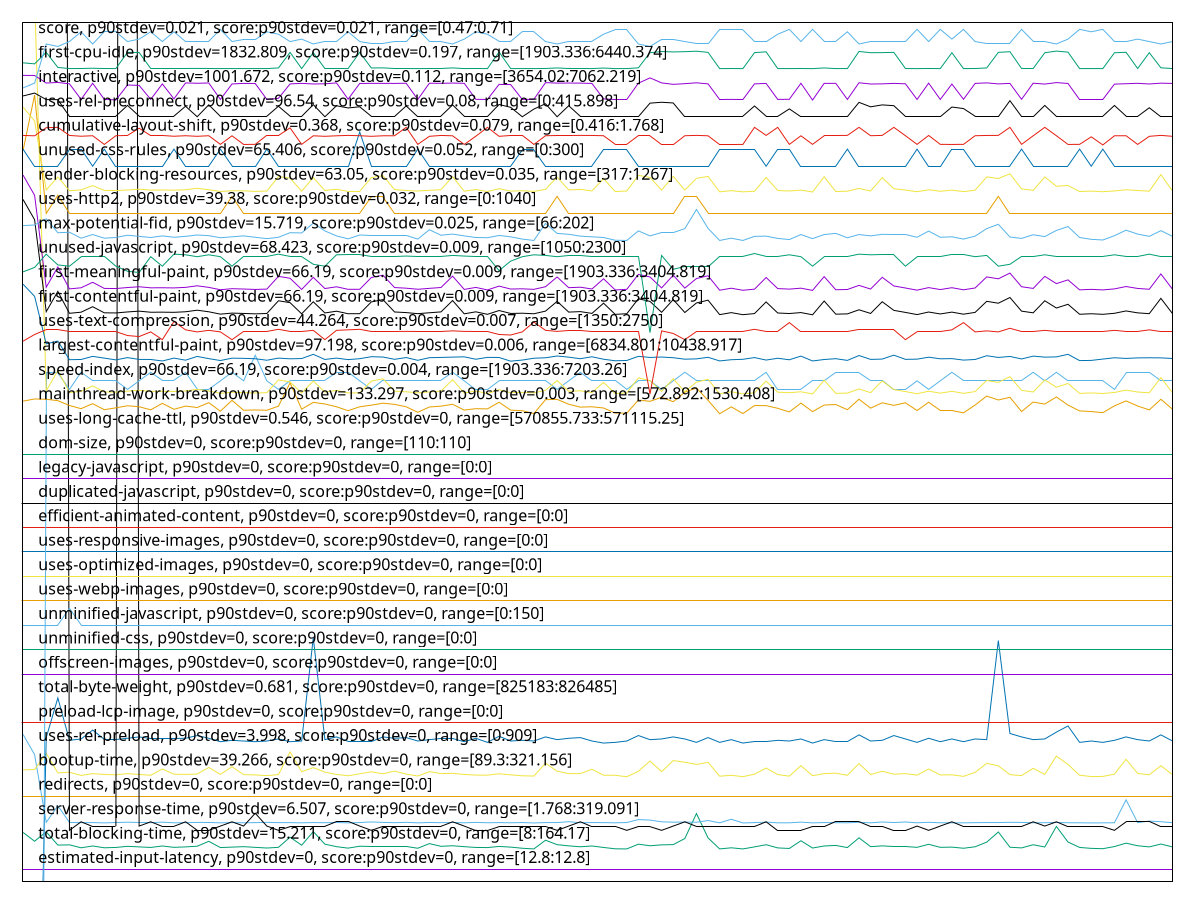 reset

$estimatedInputLatencyP90Stdev0ScoreP90Stdev0Range128128 <<EOF
0 0.5000000000001847
1 0.5000000000001847
2 0.5000000000001847
3 0.5000000000001847
4 0.5000000000001847
5 0.5000000000001847
6 0.5000000000001847
7 0.5000000000001847
8 0.5000000000001847
9 0.5000000000001847
10 0.5000000000001847
11 0.5000000000001847
12 0.5000000000001847
13 0.5000000000001847
14 0.5000000000001847
15 0.5000000000001847
16 0.5000000000001847
17 0.5000000000001847
18 0.5000000000001847
19 0.5000000000001847
20 0.5000000000001847
21 0.5000000000001847
22 0.5000000000001847
23 0.5000000000001847
24 0.5000000000001847
25 0.5000000000001847
26 0.5000000000001847
27 0.5000000000001847
28 0.5000000000001847
29 0.5000000000001847
30 0.5000000000001847
31 0.5000000000001847
32 0.5000000000001847
33 0.5000000000001847
34 0.5000000000001847
35 0.5000000000001847
36 0.5000000000001847
37 0.5000000000001847
38 0.5000000000001847
39 0.5000000000001847
40 0.5000000000001847
41 0.5000000000001847
42 0.5000000000001847
43 0.5000000000001847
44 0.5000000000001847
45 0.5000000000001847
46 0.5000000000001847
47 0.5000000000001847
48 0.5000000000001847
49 0.5000000000001847
50 0.5000000000001847
51 0.5000000000001847
52 0.5000000000001847
53 0.5000000000001847
54 0.5000000000001847
55 0.5000000000001847
56 0.5000000000001847
57 0.5000000000001847
58 0.5000000000001847
59 0.5000000000001847
60 0.5000000000001847
61 0.5000000000001847
62 0.5000000000001847
63 0.5000000000001847
64 0.5000000000001847
65 0.5000000000001847
66 0.5000000000001847
67 0.5000000000001847
68 0.5000000000001847
69 0.5000000000001847
70 0.5000000000001847
71 0.5000000000001847
72 0.5000000000001847
73 0.5000000000001847
74 0.5000000000001847
75 0.5000000000001847
76 0.5000000000001847
77 0.5000000000001847
78 0.5000000000001847
79 0.5000000000001847
80 0.5000000000001847
81 0.5000000000001847
82 0.5000000000001847
83 0.5000000000001847
84 0.5000000000001847
85 0.5000000000001847
86 0.5000000000001847
87 0.5000000000001847
88 0.5000000000001847
89 0.5000000000001847
90 0.5000000000001847
91 0.5000000000001847
92 0.5000000000001847
93 0.5000000000001847
94 0.5000000000001847
95 0.5000000000001847
96 0.5000000000001847
97 0.5000000000001847
98 0.5000000000001847
99 0.5000000000001847
EOF

$totalBlockingTimeP90Stdev15211ScoreP90Stdev0Range816417 <<EOF
0 2.0114254284768167
1 1.6498360245033112
2 2.0346042364238413
3 1.4922201304635763
4 1.5014916536423841
5 1.3809618523178808
6 1.4551340377483444
7 1.3809618523178808
8 1.3948691370860926
9 1.4412267529801324
10 1.4180479450331127
11 1.3948691370860926
12 1.4551340377483444
13 1.3995048986754968
14 1.4180479450331127
15 1.4458625145695365
16 1.6452002629139073
17 1.3902333754966887
18 1.4087764218543046
19 1.4273194682119206
20 1.3995048986754968
21 1.371690329139073
22 1.3995048986754968
23 1.8167234417218543
24 1.4875843688741721
25 2.042253243046358
26 1.529306223178808
27 1.4273194682119206
28 1.3670545675496688
29 1.4458625145695365
30 1.4412267529801324
31 1.4412267529801324
32 1.4319552298013245
33 1.4319552298013245
34 1.3624188059602649
35 1.5524850311258278
36 1.4412267529801324
37 1.4644055609271522
38 1.4273194682119206
39 1.3948691370860926
40 1.3902333754966887
41 1.4365909913907284
42 1.4087764218543046
43 1.3624188059602649
44 1.334604236423841
45 1.691557878807947
46 1.5101735079470213
47 1.4597697993377483
48 1.4226837066225166
49 1.4551340377483444
50 1.3948691370860926
51 1.339239998013245
52 1.334604236423841
53 1.529306223178808
54 1.4644055609271545
55 1.5014916536423841
56 1.510763176821192
57 1.7610943026490067
58 2.782542647019867
59 1.7853439715231756
60 1.334604236423841
61 1.3809618523178808
62 1.334604236423841
63 1.4180479450331127
64 1.5077165543046354
65 1.376326090728477
66 1.353147282781457
67 1.6683790708609272
68 1.371690329139073
69 1.4551340377483444
70 1.4783128456953643
71 1.3902333754966887
72 1.7889088721854305
73 1.4273194682119206
74 1.4597697993377483
75 1.4458625145695365
76 1.4458625145695365
77 1.3995048986754968
78 1.524670461589404
79 1.3995048986754968
80 1.4087764218543046
81 1.3624188059602649
82 1.4226837066225166
83 1.6127499317880796
84 2.0282986735099353
85 1.4041406602649007
86 1.376326090728477
87 1.506127415231788
88 1.4134121834437086
89 2.2559409913907285
90 1.6173856933774835
91 1.3948691370860926
92 1.357783044370861
93 1.343875759602649
94 1.4319552298013245
95 1.5710280774834438
96 1.4644055609271522
97 1.4180479450331127
98 1.5339419847682119
99 1.4180479450331127
EOF

$serverResponseTimeP90Stdev6507ScoreP90Stdev0Range1768319091 <<EOF
0 6.02811265051383
1 5.197289378665841
2 2.4227472511314065
3 3.101326498603101
4 2.4206086068586923
5 2.4116651853546163
6 2.413712336824219
7 2.4017153430163214
8 2.4162512621105425
9 2.4286942833336056
10 2.4195678762233075
11 2.4097323998889015
12 2.4316449262339273
13 2.4050777035306417
14 2.4116423121538384
15 2.4203798748509153
16 2.4178409495645923
17 2.4041856487003117
18 2.4115622559511163
19 2.406438658976914
20 2.4110476089336186
21 2.423673615762903
22 2.4110590455340075
23 2.411081918734785
24 2.4037739310863135
25 2.4146501380561043
26 2.408199895436796
27 2.41835559658209
28 2.4013264986031007
29 2.4154392634829347
30 2.439673419706896
31 2.4215235348898
32 2.4082456418383518
33 2.42498882480762
34 2.40291618605715
35 2.41726911954515
36 2.4103614129102877
37 2.4186872579933665
38 2.4050319571290864
39 2.421466351887856
40 2.4064043491757476
41 2.4133806754129425
42 2.40519206953453
43 2.4149703628669923
44 2.399016305324554
45 2.4147416308592153
46 2.4136094074207195
47 2.450252275066577
48 2.408874654859738
49 2.414901743264659
50 2.412237015374058
51 2.4044944369108108
52 2.4154163902821573
53 2.5368959596124623
54 2.516870472331596
55 2.4447741434803207
56 2.431073096214485
57 2.4347785547404706
58 2.4282253827176628
59 2.4986862777133334
60 2.4035680722793145
61 2.5504826408744097
62 2.39925647393272
63 2.412911774797
64 2.433063064682144
65 2.4030534252618163
66 2.40499764732792
67 2.4314161942261503
68 2.4019440750240983
69 2.4148674334634928
70 2.4094350482787914
71 2.4062785465714702
72 2.427116032479945
73 2.404025536294868
74 2.4381637884555687
75 2.4153935170813794
76 2.4368028330092963
77 2.4048375349224758
78 2.425206120215008
79 2.405134886532586
80 2.4045744931135324
81 2.4021499338310974
82 2.41093324292973
83 2.414238420442106
84 2.4155307562860453
85 2.4248630222033425
86 2.420116833041972
87 2.405809645955528
88 2.4080397830313522
89 2.4184699625859785
90 2.407342150407633
91 2.4055122943454177
92 2.4000112895583836
93 2.402561651445096
94 2.4058897021582495
95 3.3453378044994855
96 2.411379270344895
97 2.475904569738755
98 2.4495432058424687
99 2.4100754979005665
EOF

$redirectsP90Stdev0ScoreP90Stdev0Range00 <<EOF
0 3.5
1 3.5
2 3.5
3 3.5
4 3.5
5 3.5
6 3.5
7 3.5
8 3.5
9 3.5
10 3.5
11 3.5
12 3.5
13 3.5
14 3.5
15 3.5
16 3.5
17 3.5
18 3.5
19 3.5
20 3.5
21 3.5
22 3.5
23 3.5
24 3.5
25 3.5
26 3.5
27 3.5
28 3.5
29 3.5
30 3.5
31 3.5
32 3.5
33 3.5
34 3.5
35 3.5
36 3.5
37 3.5
38 3.5
39 3.5
40 3.5
41 3.5
42 3.5
43 3.5
44 3.5
45 3.5
46 3.5
47 3.5
48 3.5
49 3.5
50 3.5
51 3.5
52 3.5
53 3.5
54 3.5
55 3.5
56 3.5
57 3.5
58 3.5
59 3.5
60 3.5
61 3.5
62 3.5
63 3.5
64 3.5
65 3.5
66 3.5
67 3.5
68 3.5
69 3.5
70 3.5
71 3.5
72 3.5
73 3.5
74 3.5
75 3.5
76 3.5
77 3.5
78 3.5
79 3.5
80 3.5
81 3.5
82 3.5
83 3.5
84 3.5
85 3.5
86 3.5
87 3.5
88 3.5
89 3.5
90 3.5
91 3.5
92 3.5
93 3.5
94 3.5
95 3.5
96 3.5
97 3.5
98 3.5
99 3.5
EOF

$bootupTimeP90Stdev39266ScoreP90Stdev0Range893321156 <<EOF
0 4.572966860669309
1 4.58933332497115
2 5.251332221163013
3 4.450868120014048
4 4.4770860719482215
5 4.345908509357283
6 4.417309843961668
7 4.387351487632332
8 4.3711079474185945
9 4.420066855651999
10 4.385332020470624
11 4.351527896242035
12 4.612565977622799
13 4.39527131102303
14 4.387193442376198
15 4.403717951934173
16 4.672377326777382
17 4.38759733580854
18 4.702581531282926
19 4.378711680297025
20 4.365558802869901
21 4.338357458230897
22 4.378536074456877
23 5.308474361547338
24 4.497825121669761
25 4.6660379559480205
26 4.4818449902162465
27 4.386245170839396
28 4.331385906377001
29 4.412708970949777
30 4.4937335055943
31 4.412463122773569
32 4.524095755355979
33 4.400363880387337
34 4.321727585168833
35 4.5008279815363
36 4.421173172444935
37 4.430339797300688
38 4.385876398575084
39 4.359676007224926
40 4.357164843710803
41 4.413411394310371
42 4.369966509457629
43 4.330595680096333
44 4.320744192464001
45 4.8493704530630675
46 4.518774898399478
47 4.418907857107019
48 4.418468842506648
49 4.599588706035823
50 4.3540039385881295
51 4.351668380914154
52 4.2905926697105015
53 4.51440231297978
54 4.935329511815764
55 4.500020194671617
56 4.9539612914555216
57 4.885597937885706
58 4.795459460137474
59 4.882401911595003
60 4.314387261050625
61 4.351264487481812
62 4.295790602578897
63 4.396043976719683
64 4.649460764638001
65 4.38111748030706
66 4.315967713611961
67 4.747115172344589
68 4.333370252370679
69 4.419733204555717
70 4.437486954994732
71 4.351053760473635
72 4.831546460287994
73 4.385033490542371
74 4.516685188901711
75 4.394884978174703
76 4.419276629371331
77 4.358446766343887
78 4.608720209723546
79 4.366032938638302
80 4.369896267121569
81 4.307714239124981
82 4.471589609151573
83 4.840502358135568
84 4.738159274497015
85 4.378413150368773
86 4.337865761878481
87 4.637923460940244
88 4.389687045306307
89 5.137030379810346
90 4.795722868897697
91 4.355004891876976
92 4.299548567558076
93 4.30437772816216
94 4.400276077467262
95 5.00437772816216
96 4.4270910892579405
97 4.370879659826401
98 4.7433923285334405
99 4.37923849781747
EOF

$usesRelPreloadP90Stdev3998ScoreP90Stdev0Range0909 <<EOF
0 -15.468359999999997
1 -15.468359999999997
2 5.89564
3 7.519639999999999
4 5.783640000000002
5 5.839639999999999
6 6.20364
7 5.811640000000001
8 5.811640000000001
9 5.8676400000000015
10 5.9236400000000025
11 5.839639999999999
12 5.839639999999999
13 5.839639999999999
14 5.8676400000000015
15 5.97964
16 5.8676400000000015
17 5.727640000000001
18 5.783640000000002
19 5.75564
20 5.727640000000001
21 5.75564
22 5.839639999999999
23 5.727640000000001
24 5.75564
25 9.983640000000001
26 5.811640000000001
27 5.9236400000000025
28 5.75564
29 5.75564
30 5.75564
31 5.9236400000000025
32 5.8676400000000015
33 5.89564
34 5.75564
35 5.811640000000001
36 5.8676400000000015
37 5.8676400000000015
38 5.727640000000001
39 5.8676400000000015
40 5.699640000000002
41 5.951640000000001
42 5.75564
43 5.783640000000002
44 5.75564
45 5.9236400000000025
46 5.811640000000001
47 5.8676400000000015
48 5.89564
49 5.75564
50 5.67164
51 5.699640000000002
52 5.75564
53 5.97964
54 5.811640000000001
55 5.839639999999999
56 5.9236400000000025
57 5.839639999999999
58 5.699640000000002
59 5.89564
60 5.699640000000002
61 5.811640000000001
62 5.67164
63 5.75564
64 5.75564
65 5.783640000000002
66 5.75564
67 5.839639999999999
68 5.67164
69 5.811640000000001
70 5.727640000000001
71 5.727640000000001
72 6.007640000000002
73 5.75564
74 5.783640000000002
75 5.97964
76 5.839639999999999
77 5.699640000000002
78 5.8676400000000015
79 5.727640000000001
80 5.839639999999999
81 5.727640000000001
82 5.839639999999999
83 5.811640000000001
84 9.87164
85 6.0636399999999995
86 5.9236400000000025
87 5.811640000000001
88 5.839639999999999
89 6.11964
90 6.371639999999999
91 5.699640000000002
92 5.75564
93 5.699640000000002
94 5.783640000000002
95 5.9236400000000025
96 5.811640000000001
97 5.75564
98 6.007640000000002
99 5.75564
EOF

$preloadLcpImageP90Stdev0ScoreP90Stdev0Range00 <<EOF
0 6.5
1 6.5
2 6.5
3 6.5
4 6.5
5 6.5
6 6.5
7 6.5
8 6.5
9 6.5
10 6.5
11 6.5
12 6.5
13 6.5
14 6.5
15 6.5
16 6.5
17 6.5
18 6.5
19 6.5
20 6.5
21 6.5
22 6.5
23 6.5
24 6.5
25 6.5
26 6.5
27 6.5
28 6.5
29 6.5
30 6.5
31 6.5
32 6.5
33 6.5
34 6.5
35 6.5
36 6.5
37 6.5
38 6.5
39 6.5
40 6.5
41 6.5
42 6.5
43 6.5
44 6.5
45 6.5
46 6.5
47 6.5
48 6.5
49 6.5
50 6.5
51 6.5
52 6.5
53 6.5
54 6.5
55 6.5
56 6.5
57 6.5
58 6.5
59 6.5
60 6.5
61 6.5
62 6.5
63 6.5
64 6.5
65 6.5
66 6.5
67 6.5
68 6.5
69 6.5
70 6.5
71 6.5
72 6.5
73 6.5
74 6.5
75 6.5
76 6.5
77 6.5
78 6.5
79 6.5
80 6.5
81 6.5
82 6.5
83 6.5
84 6.5
85 6.5
86 6.5
87 6.5
88 6.5
89 6.5
90 6.5
91 6.5
92 6.5
93 6.5
94 6.5
95 6.5
96 6.5
97 6.5
98 6.5
99 6.5
EOF

$totalByteWeightP90Stdev0681ScoreP90Stdev0Range825183826485 <<EOF
0 -19.604000000021188
1 -19.779000000009546
2 182.34599999999045
3 182.34599999999045
4 2.095999999990454
5 2.4459999999962747
6 2.2709999999788124
7 2.2709999999788124
8 2.2709999999788124
9 208.07099999999627
10 2.2709999999788124
11 2.4459999999962747
12 2.2709999999788124
13 2.2709999999788124
14 2.4459999999962747
15 2.095999999990454
16 2.095999999990454
17 2.2709999999788124
18 2.4459999999962747
19 2.2709999999788124
20 2.7959999999729916
21 2.2709999999788124
22 2.095999999990454
23 2.2709999999788124
24 2.2709999999788124
25 2.2709999999788124
26 2.2709999999788124
27 2.4459999999962747
28 2.4459999999962747
29 2.2709999999788124
30 2.095999999990454
31 2.2709999999788124
32 2.2709999999788124
33 2.2709999999788124
34 2.2709999999788124
35 2.2709999999788124
36 2.2709999999788124
37 2.4459999999962747
38 2.2709999999788124
39 2.095999999990454
40 2.095999999990454
41 2.2709999999788124
42 2.2709999999788124
43 2.2709999999788124
44 2.2709999999788124
45 2.2709999999788124
46 2.095999999990454
47 2.2709999999788124
48 2.4459999999962747
49 2.2709999999788124
50 2.2709999999788124
51 2.2709999999788124
52 2.095999999990454
53 2.2709999999788124
54 2.2709999999788124
55 2.095999999990454
56 2.2709999999788124
57 2.4459999999962747
58 2.2709999999788124
59 2.2709999999788124
60 2.2709999999788124
61 2.2709999999788124
62 2.2709999999788124
63 2.2709999999788124
64 2.4459999999962747
65 2.095999999990454
66 2.095999999990454
67 2.095999999990454
68 2.2709999999788124
69 2.2709999999788124
70 2.4459999999962747
71 2.4459999999962747
72 2.4459999999962747
73 2.2709999999788124
74 2.2709999999788124
75 2.095999999990454
76 2.095999999990454
77 2.2709999999788124
78 2.095999999990454
79 2.2709999999788124
80 2.4459999999962747
81 2.2709999999788124
82 2.2709999999788124
83 2.2709999999788124
84 2.2709999999788124
85 2.2709999999788124
86 2.2709999999788124
87 2.4459999999962747
88 2.2709999999788124
89 2.4459999999962747
90 2.2709999999788124
91 2.2709999999788124
92 2.2709999999788124
93 2.2709999999788124
94 2.095999999990454
95 2.4459999999962747
96 2.4459999999962747
97 2.4459999999962747
98 2.2709999999788124
99 2.2709999999788124
EOF

$offscreenImagesP90Stdev0ScoreP90Stdev0Range00 <<EOF
0 8.5
1 8.5
2 8.5
3 8.5
4 8.5
5 8.5
6 8.5
7 8.5
8 8.5
9 8.5
10 8.5
11 8.5
12 8.5
13 8.5
14 8.5
15 8.5
16 8.5
17 8.5
18 8.5
19 8.5
20 8.5
21 8.5
22 8.5
23 8.5
24 8.5
25 8.5
26 8.5
27 8.5
28 8.5
29 8.5
30 8.5
31 8.5
32 8.5
33 8.5
34 8.5
35 8.5
36 8.5
37 8.5
38 8.5
39 8.5
40 8.5
41 8.5
42 8.5
43 8.5
44 8.5
45 8.5
46 8.5
47 8.5
48 8.5
49 8.5
50 8.5
51 8.5
52 8.5
53 8.5
54 8.5
55 8.5
56 8.5
57 8.5
58 8.5
59 8.5
60 8.5
61 8.5
62 8.5
63 8.5
64 8.5
65 8.5
66 8.5
67 8.5
68 8.5
69 8.5
70 8.5
71 8.5
72 8.5
73 8.5
74 8.5
75 8.5
76 8.5
77 8.5
78 8.5
79 8.5
80 8.5
81 8.5
82 8.5
83 8.5
84 8.5
85 8.5
86 8.5
87 8.5
88 8.5
89 8.5
90 8.5
91 8.5
92 8.5
93 8.5
94 8.5
95 8.5
96 8.5
97 8.5
98 8.5
99 8.5
EOF

$unminifiedCssP90Stdev0ScoreP90Stdev0Range00 <<EOF
0 9.5
1 9.5
2 9.5
3 9.5
4 9.5
5 9.5
6 9.5
7 9.5
8 9.5
9 9.5
10 9.5
11 9.5
12 9.5
13 9.5
14 9.5
15 9.5
16 9.5
17 9.5
18 9.5
19 9.5
20 9.5
21 9.5
22 9.5
23 9.5
24 9.5
25 9.5
26 9.5
27 9.5
28 9.5
29 9.5
30 9.5
31 9.5
32 9.5
33 9.5
34 9.5
35 9.5
36 9.5
37 9.5
38 9.5
39 9.5
40 9.5
41 9.5
42 9.5
43 9.5
44 9.5
45 9.5
46 9.5
47 9.5
48 9.5
49 9.5
50 9.5
51 9.5
52 9.5
53 9.5
54 9.5
55 9.5
56 9.5
57 9.5
58 9.5
59 9.5
60 9.5
61 9.5
62 9.5
63 9.5
64 9.5
65 9.5
66 9.5
67 9.5
68 9.5
69 9.5
70 9.5
71 9.5
72 9.5
73 9.5
74 9.5
75 9.5
76 9.5
77 9.5
78 9.5
79 9.5
80 9.5
81 9.5
82 9.5
83 9.5
84 9.5
85 9.5
86 9.5
87 9.5
88 9.5
89 9.5
90 9.5
91 9.5
92 9.5
93 9.5
94 9.5
95 9.5
96 9.5
97 9.5
98 9.5
99 9.5
EOF

$unminifiedJavascriptP90Stdev0ScoreP90Stdev0Range0150 <<EOF
0 10.493
1 10.493
2 10.493
3 10.493
4 11.193
5 10.493
6 10.493
7 10.493
8 10.493
9 10.493
10 10.493
11 10.493
12 10.493
13 10.493
14 10.493
15 10.493
16 10.493
17 10.493
18 10.493
19 10.493
20 10.493
21 10.493
22 10.493
23 10.493
24 10.493
25 10.493
26 10.493
27 10.493
28 10.493
29 10.493
30 10.493
31 10.493
32 10.493
33 10.493
34 10.493
35 10.493
36 10.493
37 10.493
38 10.493
39 10.493
40 10.493
41 10.493
42 10.493
43 10.493
44 10.493
45 10.493
46 10.493
47 10.493
48 10.493
49 10.493
50 10.493
51 10.493
52 10.493
53 10.493
54 10.493
55 10.493
56 10.493
57 10.493
58 10.493
59 10.493
60 10.493
61 10.493
62 10.493
63 10.493
64 10.493
65 10.493
66 10.493
67 10.493
68 10.493
69 10.493
70 10.493
71 10.493
72 10.493
73 10.493
74 10.493
75 10.493
76 10.493
77 10.493
78 10.493
79 10.493
80 10.493
81 10.493
82 10.493
83 10.493
84 10.493
85 10.493
86 10.493
87 10.493
88 10.493
89 10.493
90 10.493
91 10.493
92 10.493
93 10.493
94 10.493
95 10.493
96 10.493
97 10.493
98 10.493
99 10.493
EOF

$usesWebpImagesP90Stdev0ScoreP90Stdev0Range00 <<EOF
0 11.5
1 11.5
2 11.5
3 11.5
4 11.5
5 11.5
6 11.5
7 11.5
8 11.5
9 11.5
10 11.5
11 11.5
12 11.5
13 11.5
14 11.5
15 11.5
16 11.5
17 11.5
18 11.5
19 11.5
20 11.5
21 11.5
22 11.5
23 11.5
24 11.5
25 11.5
26 11.5
27 11.5
28 11.5
29 11.5
30 11.5
31 11.5
32 11.5
33 11.5
34 11.5
35 11.5
36 11.5
37 11.5
38 11.5
39 11.5
40 11.5
41 11.5
42 11.5
43 11.5
44 11.5
45 11.5
46 11.5
47 11.5
48 11.5
49 11.5
50 11.5
51 11.5
52 11.5
53 11.5
54 11.5
55 11.5
56 11.5
57 11.5
58 11.5
59 11.5
60 11.5
61 11.5
62 11.5
63 11.5
64 11.5
65 11.5
66 11.5
67 11.5
68 11.5
69 11.5
70 11.5
71 11.5
72 11.5
73 11.5
74 11.5
75 11.5
76 11.5
77 11.5
78 11.5
79 11.5
80 11.5
81 11.5
82 11.5
83 11.5
84 11.5
85 11.5
86 11.5
87 11.5
88 11.5
89 11.5
90 11.5
91 11.5
92 11.5
93 11.5
94 11.5
95 11.5
96 11.5
97 11.5
98 11.5
99 11.5
EOF

$usesOptimizedImagesP90Stdev0ScoreP90Stdev0Range00 <<EOF
0 12.5
1 12.5
2 12.5
3 12.5
4 12.5
5 12.5
6 12.5
7 12.5
8 12.5
9 12.5
10 12.5
11 12.5
12 12.5
13 12.5
14 12.5
15 12.5
16 12.5
17 12.5
18 12.5
19 12.5
20 12.5
21 12.5
22 12.5
23 12.5
24 12.5
25 12.5
26 12.5
27 12.5
28 12.5
29 12.5
30 12.5
31 12.5
32 12.5
33 12.5
34 12.5
35 12.5
36 12.5
37 12.5
38 12.5
39 12.5
40 12.5
41 12.5
42 12.5
43 12.5
44 12.5
45 12.5
46 12.5
47 12.5
48 12.5
49 12.5
50 12.5
51 12.5
52 12.5
53 12.5
54 12.5
55 12.5
56 12.5
57 12.5
58 12.5
59 12.5
60 12.5
61 12.5
62 12.5
63 12.5
64 12.5
65 12.5
66 12.5
67 12.5
68 12.5
69 12.5
70 12.5
71 12.5
72 12.5
73 12.5
74 12.5
75 12.5
76 12.5
77 12.5
78 12.5
79 12.5
80 12.5
81 12.5
82 12.5
83 12.5
84 12.5
85 12.5
86 12.5
87 12.5
88 12.5
89 12.5
90 12.5
91 12.5
92 12.5
93 12.5
94 12.5
95 12.5
96 12.5
97 12.5
98 12.5
99 12.5
EOF

$usesResponsiveImagesP90Stdev0ScoreP90Stdev0Range00 <<EOF
0 13.5
1 13.5
2 13.5
3 13.5
4 13.5
5 13.5
6 13.5
7 13.5
8 13.5
9 13.5
10 13.5
11 13.5
12 13.5
13 13.5
14 13.5
15 13.5
16 13.5
17 13.5
18 13.5
19 13.5
20 13.5
21 13.5
22 13.5
23 13.5
24 13.5
25 13.5
26 13.5
27 13.5
28 13.5
29 13.5
30 13.5
31 13.5
32 13.5
33 13.5
34 13.5
35 13.5
36 13.5
37 13.5
38 13.5
39 13.5
40 13.5
41 13.5
42 13.5
43 13.5
44 13.5
45 13.5
46 13.5
47 13.5
48 13.5
49 13.5
50 13.5
51 13.5
52 13.5
53 13.5
54 13.5
55 13.5
56 13.5
57 13.5
58 13.5
59 13.5
60 13.5
61 13.5
62 13.5
63 13.5
64 13.5
65 13.5
66 13.5
67 13.5
68 13.5
69 13.5
70 13.5
71 13.5
72 13.5
73 13.5
74 13.5
75 13.5
76 13.5
77 13.5
78 13.5
79 13.5
80 13.5
81 13.5
82 13.5
83 13.5
84 13.5
85 13.5
86 13.5
87 13.5
88 13.5
89 13.5
90 13.5
91 13.5
92 13.5
93 13.5
94 13.5
95 13.5
96 13.5
97 13.5
98 13.5
99 13.5
EOF

$efficientAnimatedContentP90Stdev0ScoreP90Stdev0Range00 <<EOF
0 14.5
1 14.5
2 14.5
3 14.5
4 14.5
5 14.5
6 14.5
7 14.5
8 14.5
9 14.5
10 14.5
11 14.5
12 14.5
13 14.5
14 14.5
15 14.5
16 14.5
17 14.5
18 14.5
19 14.5
20 14.5
21 14.5
22 14.5
23 14.5
24 14.5
25 14.5
26 14.5
27 14.5
28 14.5
29 14.5
30 14.5
31 14.5
32 14.5
33 14.5
34 14.5
35 14.5
36 14.5
37 14.5
38 14.5
39 14.5
40 14.5
41 14.5
42 14.5
43 14.5
44 14.5
45 14.5
46 14.5
47 14.5
48 14.5
49 14.5
50 14.5
51 14.5
52 14.5
53 14.5
54 14.5
55 14.5
56 14.5
57 14.5
58 14.5
59 14.5
60 14.5
61 14.5
62 14.5
63 14.5
64 14.5
65 14.5
66 14.5
67 14.5
68 14.5
69 14.5
70 14.5
71 14.5
72 14.5
73 14.5
74 14.5
75 14.5
76 14.5
77 14.5
78 14.5
79 14.5
80 14.5
81 14.5
82 14.5
83 14.5
84 14.5
85 14.5
86 14.5
87 14.5
88 14.5
89 14.5
90 14.5
91 14.5
92 14.5
93 14.5
94 14.5
95 14.5
96 14.5
97 14.5
98 14.5
99 14.5
EOF

$duplicatedJavascriptP90Stdev0ScoreP90Stdev0Range00 <<EOF
0 15.5
1 15.5
2 15.5
3 15.5
4 15.5
5 15.5
6 15.5
7 15.5
8 15.5
9 15.5
10 15.5
11 15.5
12 15.5
13 15.5
14 15.5
15 15.5
16 15.5
17 15.5
18 15.5
19 15.5
20 15.5
21 15.5
22 15.5
23 15.5
24 15.5
25 15.5
26 15.5
27 15.5
28 15.5
29 15.5
30 15.5
31 15.5
32 15.5
33 15.5
34 15.5
35 15.5
36 15.5
37 15.5
38 15.5
39 15.5
40 15.5
41 15.5
42 15.5
43 15.5
44 15.5
45 15.5
46 15.5
47 15.5
48 15.5
49 15.5
50 15.5
51 15.5
52 15.5
53 15.5
54 15.5
55 15.5
56 15.5
57 15.5
58 15.5
59 15.5
60 15.5
61 15.5
62 15.5
63 15.5
64 15.5
65 15.5
66 15.5
67 15.5
68 15.5
69 15.5
70 15.5
71 15.5
72 15.5
73 15.5
74 15.5
75 15.5
76 15.5
77 15.5
78 15.5
79 15.5
80 15.5
81 15.5
82 15.5
83 15.5
84 15.5
85 15.5
86 15.5
87 15.5
88 15.5
89 15.5
90 15.5
91 15.5
92 15.5
93 15.5
94 15.5
95 15.5
96 15.5
97 15.5
98 15.5
99 15.5
EOF

$legacyJavascriptP90Stdev0ScoreP90Stdev0Range00 <<EOF
0 16.5
1 16.5
2 16.5
3 16.5
4 16.5
5 16.5
6 16.5
7 16.5
8 16.5
9 16.5
10 16.5
11 16.5
12 16.5
13 16.5
14 16.5
15 16.5
16 16.5
17 16.5
18 16.5
19 16.5
20 16.5
21 16.5
22 16.5
23 16.5
24 16.5
25 16.5
26 16.5
27 16.5
28 16.5
29 16.5
30 16.5
31 16.5
32 16.5
33 16.5
34 16.5
35 16.5
36 16.5
37 16.5
38 16.5
39 16.5
40 16.5
41 16.5
42 16.5
43 16.5
44 16.5
45 16.5
46 16.5
47 16.5
48 16.5
49 16.5
50 16.5
51 16.5
52 16.5
53 16.5
54 16.5
55 16.5
56 16.5
57 16.5
58 16.5
59 16.5
60 16.5
61 16.5
62 16.5
63 16.5
64 16.5
65 16.5
66 16.5
67 16.5
68 16.5
69 16.5
70 16.5
71 16.5
72 16.5
73 16.5
74 16.5
75 16.5
76 16.5
77 16.5
78 16.5
79 16.5
80 16.5
81 16.5
82 16.5
83 16.5
84 16.5
85 16.5
86 16.5
87 16.5
88 16.5
89 16.5
90 16.5
91 16.5
92 16.5
93 16.5
94 16.5
95 16.5
96 16.5
97 16.5
98 16.5
99 16.5
EOF

$domSizeP90Stdev0ScoreP90Stdev0Range110110 <<EOF
0 17.5
1 17.5
2 17.5
3 17.5
4 17.5
5 17.5
6 17.5
7 17.5
8 17.5
9 17.5
10 17.5
11 17.5
12 17.5
13 17.5
14 17.5
15 17.5
16 17.5
17 17.5
18 17.5
19 17.5
20 17.5
21 17.5
22 17.5
23 17.5
24 17.5
25 17.5
26 17.5
27 17.5
28 17.5
29 17.5
30 17.5
31 17.5
32 17.5
33 17.5
34 17.5
35 17.5
36 17.5
37 17.5
38 17.5
39 17.5
40 17.5
41 17.5
42 17.5
43 17.5
44 17.5
45 17.5
46 17.5
47 17.5
48 17.5
49 17.5
50 17.5
51 17.5
52 17.5
53 17.5
54 17.5
55 17.5
56 17.5
57 17.5
58 17.5
59 17.5
60 17.5
61 17.5
62 17.5
63 17.5
64 17.5
65 17.5
66 17.5
67 17.5
68 17.5
69 17.5
70 17.5
71 17.5
72 17.5
73 17.5
74 17.5
75 17.5
76 17.5
77 17.5
78 17.5
79 17.5
80 17.5
81 17.5
82 17.5
83 17.5
84 17.5
85 17.5
86 17.5
87 17.5
88 17.5
89 17.5
90 17.5
91 17.5
92 17.5
93 17.5
94 17.5
95 17.5
96 17.5
97 17.5
98 17.5
99 17.5
EOF

$usesLongCacheTtlP90Stdev0546ScoreP90Stdev0Range57085573357111525 <<EOF
0 -80.9686132047791
1 -81.26578301607515
2 20.861575471353717
3 20.861575471353717
4 20.161575471342076
5 20.861575471353717
6 20.511575471318793
7 20.511575471318793
8 20.511575471318793
9 20.161575471342076
10 20.511575471318793
11 20.861575471353717
12 20.511575471318793
13 20.511575471318793
14 20.861575471353717
15 20.161575471342076
16 20.161575471342076
17 20.511575471318793
18 20.861575471353717
19 20.511575471318793
20 21.56157547130715
21 20.511575471318793
22 20.161575471342076
23 20.511575471318793
24 20.511575471318793
25 20.511575471318793
26 20.511575471318793
27 20.861575471353717
28 20.861575471353717
29 20.511575471318793
30 20.161575471342076
31 20.511575471318793
32 20.511575471318793
33 20.511575471318793
34 20.511575471318793
35 20.511575471318793
36 20.511575471318793
37 20.861575471353717
38 20.511575471318793
39 20.161575471342076
40 20.161575471342076
41 20.511575471318793
42 20.511575471318793
43 20.511575471318793
44 20.511575471318793
45 20.511575471318793
46 20.161575471342076
47 20.511575471318793
48 20.861575471353717
49 20.511575471318793
50 20.511575471318793
51 20.511575471318793
52 20.161575471342076
53 20.511575471318793
54 20.511575471318793
55 20.161575471342076
56 20.511575471318793
57 20.861575471353717
58 20.511575471318793
59 20.511575471318793
60 20.511575471318793
61 20.511575471318793
62 20.511575471318793
63 20.511575471318793
64 20.861575471353717
65 20.161575471342076
66 20.161575471342076
67 20.161575471342076
68 20.511575471318793
69 20.511575471318793
70 20.861575471353717
71 20.861575471353717
72 20.861575471353717
73 20.511575471318793
74 20.511575471318793
75 20.161575471342076
76 20.161575471342076
77 20.511575471318793
78 20.161575471342076
79 20.511575471318793
80 20.861575471353717
81 20.511575471318793
82 20.511575471318793
83 20.511575471318793
84 20.511575471318793
85 20.511575471318793
86 20.511575471318793
87 20.861575471353717
88 20.511575471318793
89 20.861575471353717
90 20.511575471318793
91 20.511575471318793
92 20.511575471318793
93 20.511575471318793
94 20.161575471342076
95 20.861575471353717
96 20.861575471353717
97 20.861575471353717
98 20.511575471318793
99 20.511575471318793
EOF

$mainthreadWorkBreakdownP90Stdev133297ScoreP90Stdev0003Range5728921530408 <<EOF
0 19.680296509478797
1 19.76794502825157
2 19.75667080318952
3 19.699380841738396
4 19.502042298146485
5 19.371039499392722
6 19.576431060886097
7 19.329269419654644
8 19.404983629930822
9 19.4897489042615
10 19.450038284839202
11 19.323043512700004
12 19.589152188836668
13 19.34473121402545
14 19.476969688968687
15 19.41893515340339
16 19.615988540951577
17 19.266123197972224
18 19.71253498442203
19 19.305575064688178
20 19.318945714738344
21 19.305569784020697
22 19.47442968791255
23 20.42853540687543
24 19.35174394043407
25 19.629628505043037
26 19.563382531551987
27 19.448955748006547
28 19.288544912076887
29 19.448485768601152
30 19.514103342662512
31 19.5963180546021
32 19.54792073718118
33 19.44853329460844
34 19.22229365791836
35 19.4396036859059
36 19.47455114326451
37 19.550645561598987
38 19.31396076464065
39 19.370764904683952
40 19.361264983893964
41 19.633721022337223
42 19.310971906849026
43 19.28673892379997
44 19.172375508264246
45 19.739175951840313
46 19.753243649997362
47 19.552430427205998
48 19.43371046100227
49 19.44918281670803
50 19.398329988910596
51 19.189770026931406
52 19.18720362253789
53 19.72473860695992
54 19.672285736917146
55 19.837053123514814
56 19.655883983735546
57 20.04497940539684
58 20.22031340761472
59 19.71131515023499
60 19.16445450704969
61 19.44584015419549
62 19.16985134921054
63 19.49713127739346
64 19.496238844589957
65 19.385904578338703
66 19.236725722131276
67 19.60043697523367
68 19.251474626392778
69 19.51997016422876
70 19.540173997993346
71 19.32849316153562
72 19.75672889053176
73 19.39201431060886
74 19.6119382689972
75 19.507032528911655
76 19.611320430902467
77 19.29566325183503
78 19.634851085177164
79 19.297067909383745
80 19.294263874953792
81 19.200051486507896
82 19.518898188731058
83 19.88720362253789
84 19.727014574642237
85 19.8371006495221
86 19.25282119659925
87 19.64181100491102
88 19.55907350689127
89 19.851126102339336
90 19.51733511115805
91 19.279599461371916
92 19.252773670591964
93 19.20649918149654
94 19.486015472355707
95 19.689046575487144
96 19.479604742039395
97 19.320323968949676
98 19.755577705021913
99 19.348042192533136
EOF

$speedIndexP90Stdev6619ScoreP90Stdev0004Range1903336720326 <<EOF
0 36.6593076742608
1 36.2915980239509
2 20.100834986422722
3 20.931691251072564
4 20.03418740498013
5 20.079286321687515
6 20.304859300068667
7 20.05410520508497
8 20.048663217607004
9 20.08986285662191
10 20.122255039536018
11 20.07807608160274
12 20.080821790182167
13 20.074323991017344
14 20.097042753899025
15 20.161478750670582
16 20.0964193732102
17 20.000062034847844
18 20.04250276814323
19 20.028487249742145
20 20.011576474364063
21 20.026027099892403
22 20.54796737903292
23 20.46997788969909
24 20.012591829273894
25 20.506356718053738
26 20.048377973716057
27 20.12029831681831
28 20.01636690308671
29 20.016817122473086
30 20.50010968793874
31 20.596101498533557
32 20.08874832751158
33 20.063235370885792
34 20.018937403911924
35 20.056356302016844
36 20.091649094166385
37 20.557802941012184
38 20.012834412516693
39 20.09500196923995
40 19.991397043273153
41 20.147969492950118
42 20.028211136174416
43 20.037723043937465
44 20.015310619141754
45 20.1232074266995
46 20.522301410783506
47 20.083640069089256
48 20.10329387691754
49 20.030056248561724
50 20.448278417211387
51 19.99163695038673
52 20.015920146926383
53 20.6307979861252
54 20.521335170715822
55 20.075246468501312
56 20.595863795291102
57 20.066902140174893
58 20.45784038433278
59 20.57215140137208
60 19.98019429410135
61 20.061718163037582
62 19.977671176505257
63 20.022739239016936
64 20.501028229938562
65 20.04660165359163
66 20.025388606944453
67 20.063819239313787
68 19.973093893603995
69 20.537258296992466
70 19.999289735438907
71 20.009706332297583
72 20.178341985400174
73 20.027899445830002
74 20.508105647208502
75 20.154532306313044
76 20.070733412701323
77 19.98225396908433
78 20.086765788017875
79 20.00744563278439
80 20.082843527097978
81 19.997526953379946
82 20.07148886823811
83 20.525179351630253
84 20.447290453271215
85 20.68225396908433
86 20.122592231817702
87 20.053937553460322
88 20.547655688688504
89 20.250426989159124
90 20.40336509793635
91 19.994673727373637
92 20.015718020460614
93 19.992666787878225
94 20.034306414020723
95 20.131018890472472
96 20.052504722392218
97 20.01974197429086
98 20.646484983353044
99 20.021652730553736
EOF

$largestContentfulPaintP90Stdev97198ScoreP90Stdev0006Range683480110438917 <<EOF
0 24.47024186347358
1 23.972826438915277
2 22.027063443892878
3 22.140375602140356
4 21.37721354775759
5 21.386104197384228
6 21.512967281829813
7 21.44278135621243
8 21.36986709581735
9 21.463244326250322
10 21.388274051195165
11 21.386424766333825
12 21.32520764269136
13 21.44212701069758
14 21.357933271594725
15 21.5112934133473
16 21.420741169448995
17 21.343118306603962
18 21.439970189566992
19 21.432388799509805
20 21.416741011257496
21 21.355430603362716
22 21.442284452473643
23 21.413580542538334
24 21.424452247046112
25 21.595989173046668
26 21.387387216657665
27 21.44203429498501
28 21.381004177185446
29 21.41810401969994
30 21.499976104879437
31 21.486053965960437
32 21.393174426475134
33 21.465256519616062
34 21.35208618191048
35 21.459843496419705
36 21.47066167072362
37 21.48352588837513
38 21.494702942460815
39 21.395398553964984
40 21.472667216547702
41 21.46799119579863
42 21.317805736258883
43 21.362307179069063
44 21.437647792168583
45 21.456138891428935
46 21.528609944716386
47 21.481668075417584
48 21.41760239270787
49 21.49698702902705
50 21.396447028725913
51 21.333353636451044
52 21.345688937202635
53 21.514647054378923
54 21.46975541836707
55 21.486127613724573
56 21.458661458552083
57 21.39854752068773
58 21.410896247724114
59 21.475199186443586
60 21.32706344389288
61 21.37666639385195
62 21.393556791321835
63 21.463993049363157
64 21.36240378709221
65 21.436514648719193
66 21.374256922404605
67 21.52435417081593
68 21.32554137552279
69 21.38544128003935
70 21.41883669249838
71 21.348939235201804
72 21.548880406957224
73 21.38917059464219
74 21.40308494894004
75 21.56321985405045
76 21.39141973788091
77 21.399821049720774
78 21.479806020278847
79 21.414249932489565
80 21.422020821217775
81 21.361041871995436
82 21.386266012542958
83 21.540599844212835
84 21.469089702057282
85 21.510817545579147
86 21.406677376665364
87 21.524113328632378
88 21.482165329026984
89 21.49174605470487
90 21.59751592093621
91 21.340848870869667
92 21.348287776119516
93 21.403148275521083
94 21.45670087110183
95 21.42940737707709
96 21.451033448235645
97 21.45575184706278
98 21.452015010241748
99 21.42693156141467
EOF

$usesTextCompressionP90Stdev44264ScoreP90Stdev0007Range13502750 <<EOF
0 22.13430303030303
1 22.410060606060604
2 22.62218181818182
3 22.62218181818182
4 22.516121212121213
5 22.516121212121213
6 22.516121212121213
7 22.516121212121213
8 22.516121212121213
9 22.367636363636365
10 22.32521212121212
11 22.516121212121213
12 22.197939393939393
13 22.940363636363635
14 22.600969696969695
15 22.516121212121213
16 22.579757575757576
17 22.516121212121213
18 22.197939393939393
19 22.516121212121213
20 22.516121212121213
21 22.516121212121213
22 22.62218181818182
23 22.516121212121213
24 22.516121212121213
25 22.579757575757576
26 22.197939393939393
27 22.579757575757576
28 22.600969696969695
29 22.62218181818182
30 22.516121212121213
31 22.516121212121213
32 22.516121212121213
33 22.537333333333333
34 22.516121212121213
35 22.516121212121213
36 22.516121212121213
37 22.558545454545452
38 22.537333333333333
39 22.516121212121213
40 22.516121212121213
41 22.410060606060604
42 22.388848484848484
43 22.516121212121213
44 22.919151515151515
45 22.579757575757576
46 22.537333333333333
47 22.558545454545452
48 22.558545454545452
49 22.516121212121213
50 22.516121212121213
51 22.516121212121213
52 22.516121212121213
53 22.516121212121213
54 19.970666666666666
55 22.558545454545452
56 22.452484848484847
57 22.197939393939393
58 22.516121212121213
59 22.516121212121213
60 22.516121212121213
61 22.516121212121213
62 22.516121212121213
63 22.62218181818182
64 22.516121212121213
65 22.516121212121213
66 22.897939393939392
67 22.516121212121213
68 22.516121212121213
69 22.516121212121213
70 22.516121212121213
71 22.516121212121213
72 22.600969696969695
73 22.600969696969695
74 22.62218181818182
75 22.62218181818182
76 22.197939393939393
77 22.516121212121213
78 22.516121212121213
79 22.516121212121213
80 22.600969696969695
81 22.897939393939392
82 22.516121212121213
83 22.558545454545452
84 22.516121212121213
85 22.66460606060606
86 22.516121212121213
87 22.516121212121213
88 22.579757575757576
89 22.516121212121213
90 22.516121212121213
91 22.516121212121213
92 22.516121212121213
93 22.516121212121213
94 22.579757575757576
95 22.516121212121213
96 22.516121212121213
97 22.600969696969695
98 22.516121212121213
99 22.516121212121213
EOF

$firstContentfulPaintP90Stdev6619ScoreP90Stdev0009Range19033363404819 <<EOF
0 27.944186137155892
1 27.110337330360956
2 23.34467562142981
3 24.175531886079654
4 23.27802803998722
5 23.323126956694605
6 23.548699935075756
7 23.29794584009206
8 23.292503852614093
9 23.333703491629
10 23.366095674543107
11 23.32191671660983
12 23.324662425189256
13 23.318164626024434
14 23.340883388906114
15 23.40531938567767
16 23.34026000821729
17 23.243902669854933
18 23.28634340315032
19 23.272327884749235
20 23.25541710937115
21 23.269867734899492
22 23.791808014040008
23 23.71381852470618
24 23.256432464280984
25 23.750197353060827
26 23.292218608723147
27 23.3641389518254
28 23.2602075380938
29 23.260657757480175
30 23.743950322945828
31 23.839942133540646
32 23.33258896251867
33 23.30707600589288
34 23.262778038919013
35 23.300196937023934
36 23.335489729173474
37 23.801643576019273
38 23.256675047523782
39 23.338842604247038
40 23.235237678280242
41 23.391810127957207
42 23.272051771181506
43 23.281563678944554
44 23.259151254148843
45 23.36704806170659
46 23.766142045790595
47 23.327480704096345
48 23.34713451192463
49 23.273896883568813
50 23.692119052218477
51 23.23547758539382
52 23.259760781933473
53 23.874638621132288
54 23.76517580572291
55 23.3190871035084
56 23.83970443029819
57 23.310742775181982
58 23.70168101933987
59 23.815992036379168
60 23.224034929108438
61 23.30555879804467
62 23.221511811512347
63 23.266579874024025
64 23.74486886494565
65 23.29044228859872
66 23.269229241951543
67 23.307659874320876
68 23.216934528611084
69 23.781098931999555
70 23.243130370445996
71 23.253546967304672
72 23.422182620407263
73 23.27174008083709
74 23.75194628221559
75 23.398372941320133
76 23.314574047708412
77 23.22609460409142
78 23.330606423024964
79 23.25128626779148
80 23.326684162105067
81 23.241367588387035
82 23.3153295032452
83 23.769019986637343
84 23.691131088278304
85 23.926094604091418
86 23.36643286682479
87 23.29777818846741
88 23.791496323695593
89 23.494267624166213
90 23.64720573294344
91 23.238514362380727
92 23.259558655467703
93 23.236507422885314
94 23.27814704902781
95 23.37485952547956
96 23.296345357399307
97 23.26358260929795
98 23.890325618360134
99 23.265493365560825
EOF

$firstMeaningfulPaintP90Stdev6619ScoreP90Stdev0009Range19033363404819 <<EOF
0 28.944186137155892
1 28.110337330360956
2 24.34467562142981
3 25.175531886079654
4 24.27802803998722
5 24.323126956694605
6 24.548699935075756
7 24.29794584009206
8 24.292503852614093
9 24.333703491629
10 24.366095674543107
11 24.321916716609834
12 24.324662425189256
13 24.318164626024434
14 24.340883388906114
15 24.40531938567767
16 24.34026000821729
17 24.243902669854933
18 24.28634340315032
19 24.272327884749235
20 24.25541710937115
21 24.269867734899492
22 24.791808014040008
23 24.71381852470618
24 24.256432464280984
25 24.750197353060827
26 24.292218608723147
27 24.3641389518254
28 24.2602075380938
29 24.260657757480175
30 24.743950322945828
31 24.839942133540646
32 24.33258896251867
33 24.30707600589288
34 24.262778038919013
35 24.300196937023934
36 24.335489729173474
37 24.801643576019273
38 24.256675047523782
39 24.338842604247038
40 24.235237678280242
41 24.391810127957207
42 24.272051771181506
43 24.281563678944554
44 24.259151254148843
45 24.36704806170659
46 24.766142045790595
47 24.327480704096345
48 24.34713451192463
49 24.273896883568813
50 24.692119052218477
51 24.23547758539382
52 24.259760781933473
53 24.874638621132288
54 24.76517580572291
55 24.3190871035084
56 24.83970443029819
57 24.310742775181982
58 24.70168101933987
59 24.815992036379168
60 24.224034929108438
61 24.30555879804467
62 24.221511811512347
63 24.266579874024025
64 24.74486886494565
65 24.29044228859872
66 24.269229241951543
67 24.307659874320876
68 24.216934528611084
69 24.781098931999555
70 24.243130370445996
71 24.253546967304672
72 24.422182620407263
73 24.27174008083709
74 24.75194628221559
75 24.398372941320133
76 24.314574047708412
77 24.22609460409142
78 24.330606423024964
79 24.25128626779148
80 24.326684162105067
81 24.241367588387035
82 24.3153295032452
83 24.769019986637343
84 24.691131088278304
85 24.926094604091418
86 24.36643286682479
87 24.29777818846741
88 24.791496323695593
89 24.494267624166213
90 24.64720573294344
91 24.238514362380727
92 24.259558655467703
93 24.236507422885314
94 24.27814704902781
95 24.37485952547956
96 24.296345357399307
97 24.26358260929795
98 24.890325618360134
99 24.265493365560825
EOF

$unusedJavascriptP90Stdev68423ScoreP90Stdev0009Range10502300 <<EOF
0 24.975
1 25.15648148148148
2 25.700925925925926
3 25.260185185185186
4 25.208333333333336
5 25.59722222222222
6 25.59722222222222
7 25.59722222222222
8 25.208333333333336
9 25.000925925925927
10 24.949074074074076
11 25.59722222222222
12 25.208333333333336
13 25.700925925925926
14 25.675
15 25.59722222222222
16 25.675
17 25.59722222222222
18 25.208333333333336
19 25.59722222222222
20 25.59722222222222
21 25.59722222222222
22 25.700925925925926
23 25.59722222222222
24 25.59722222222222
25 25.28611111111111
26 25.208333333333336
27 25.675
28 25.700925925925926
29 25.700925925925926
30 25.59722222222222
31 25.59722222222222
32 25.59722222222222
33 25.623148148148147
34 25.59722222222222
35 25.59722222222222
36 25.59722222222222
37 25.649074074074075
38 25.623148148148147
39 25.59722222222222
40 25.59722222222222
41 25.026851851851852
42 25.41574074074074
43 25.59722222222222
44 25.675
45 25.649074074074075
46 25.59722222222222
47 25.649074074074075
48 25.649074074074075
49 25.59722222222222
50 25.59722222222222
51 25.59722222222222
52 25.59722222222222
53 25.59722222222222
54 22.48611111111111
55 25.649074074074075
56 25.078703703703702
57 25.208333333333336
58 25.208333333333336
59 25.208333333333336
60 25.59722222222222
61 25.59722222222222
62 25.59722222222222
63 25.72685185185185
64 25.59722222222222
65 25.59722222222222
66 25.675
67 25.59722222222222
68 25.208333333333336
69 25.59722222222222
70 25.59722222222222
71 25.59722222222222
72 25.700925925925926
73 25.675
74 25.700925925925926
75 25.700925925925926
76 25.208333333333336
77 25.59722222222222
78 25.59722222222222
79 25.59722222222222
80 25.675
81 25.675
82 25.59722222222222
83 25.649074074074075
84 25.208333333333336
85 25.28611111111111
86 25.59722222222222
87 25.59722222222222
88 25.675
89 25.59722222222222
90 25.59722222222222
91 25.59722222222222
92 25.59722222222222
93 25.59722222222222
94 25.675
95 25.59722222222222
96 25.59722222222222
97 25.700925925925926
98 25.59722222222222
99 25.59722222222222
EOF

$maxPotentialFidP90Stdev15719ScoreP90Stdev0025Range66202 <<EOF
0 26.868946666666666
1 26.896946666666665
2 27.148946666666667
3 26.579613333333334
4 26.598280000000003
5 26.355613333333334
6 26.50494666666667
7 26.355613333333334
8 26.383613333333333
9 26.476946666666667
10 26.43028
11 26.383613333333333
12 26.448946666666668
13 26.392946666666667
14 26.43028
15 26.48628
16 26.458280000000002
17 26.374280000000002
18 26.411613333333335
19 26.448946666666668
20 26.392946666666667
21 26.336946666666666
22 26.392946666666667
23 26.579613333333334
24 26.57028
25 26.971613333333334
26 26.65428
27 26.448946666666668
28 26.327613333333336
29 26.48628
30 26.476946666666667
31 26.476946666666667
32 26.458280000000002
33 26.458280000000002
34 26.31828
35 26.700946666666667
36 26.476946666666667
37 26.523613333333333
38 26.448946666666668
39 26.383613333333333
40 26.374280000000002
41 26.467613333333333
42 26.411613333333335
43 26.31828
44 26.26228
45 26.96228
46 26.551613333333336
47 26.51428
48 26.439613333333334
49 26.411613333333335
50 26.383613333333333
51 26.271613333333335
52 26.26228
53 26.65428
54 26.448946666666668
55 26.598280000000003
56 26.598280000000003
57 26.747613333333334
58 27.531613333333333
59 26.756946666666668
60 26.26228
61 26.355613333333334
62 26.26228
63 26.43028
64 26.439613333333334
65 26.34628
66 26.299613333333333
67 26.50494666666667
68 26.336946666666666
69 26.50494666666667
70 26.551613333333336
71 26.374280000000002
72 26.50494666666667
73 26.448946666666668
74 26.51428
75 26.48628
76 26.48628
77 26.392946666666667
78 26.644946666666666
79 26.392946666666667
80 26.411613333333335
81 26.31828
82 26.439613333333334
83 26.747613333333334
84 26.924946666666667
85 26.40228
86 26.34628
87 26.495613333333335
88 26.42094666666667
89 26.672946666666668
90 26.831613333333333
91 26.383613333333333
92 26.308946666666667
93 26.28094666666667
94 26.458280000000002
95 26.682280000000002
96 26.523613333333333
97 26.43028
98 26.663613333333334
99 26.43028
EOF

$usesHttp2P90Stdev3938ScoreP90Stdev0032Range01040 <<EOF
0 29.936
1 32.22266666666667
2 27.369333333333334
3 28.116
4 27.369333333333334
5 27.369333333333334
6 27.369333333333334
7 27.369333333333334
8 27.369333333333334
9 27.369333333333334
10 27.369333333333334
11 27.369333333333334
12 27.369333333333334
13 27.369333333333334
14 27.369333333333334
15 27.369333333333334
16 27.369333333333334
17 27.369333333333334
18 28.069333333333333
19 27.369333333333334
20 27.369333333333334
21 27.369333333333334
22 27.369333333333334
23 27.369333333333334
24 27.369333333333334
25 27.369333333333334
26 27.369333333333334
27 27.369333333333334
28 27.369333333333334
29 27.369333333333334
30 28.069333333333333
31 28.069333333333333
32 27.369333333333334
33 27.369333333333334
34 27.369333333333334
35 27.369333333333334
36 27.369333333333334
37 27.369333333333334
38 27.369333333333334
39 27.369333333333334
40 27.369333333333334
41 27.369333333333334
42 27.369333333333334
43 27.369333333333334
44 27.369333333333334
45 27.369333333333334
46 28.069333333333333
47 27.369333333333334
48 27.369333333333334
49 27.369333333333334
50 27.369333333333334
51 27.369333333333334
52 27.369333333333334
53 27.369333333333334
54 27.369333333333334
55 27.369333333333334
56 27.369333333333334
57 28.069333333333333
58 28.069333333333333
59 27.369333333333334
60 27.369333333333334
61 27.369333333333334
62 27.369333333333334
63 27.369333333333334
64 27.369333333333334
65 27.369333333333334
66 27.369333333333334
67 27.369333333333334
68 27.369333333333334
69 27.369333333333334
70 27.369333333333334
71 27.369333333333334
72 27.369333333333334
73 27.369333333333334
74 27.369333333333334
75 27.369333333333334
76 27.369333333333334
77 27.369333333333334
78 27.369333333333334
79 27.369333333333334
80 27.369333333333334
81 27.369333333333334
82 27.369333333333334
83 27.369333333333334
84 28.069333333333333
85 27.369333333333334
86 27.369333333333334
87 27.369333333333334
88 27.369333333333334
89 27.369333333333334
90 27.369333333333334
91 27.369333333333334
92 27.369333333333334
93 27.369333333333334
94 27.369333333333334
95 27.369333333333334
96 27.369333333333334
97 27.369333333333334
98 27.369333333333334
99 27.369333333333334
EOF

$renderBlockingResourcesP90Stdev6305ScoreP90Stdev0035Range3171267 <<EOF
0 31.72919895287958
1 31.157471204188482
2 28.331816753926702
3 28.863230366492147
4 28.298832460732985
5 28.33548167539267
6 28.507732984293195
7 28.313492146596857
8 28.306162303664923
9 28.328151832460733
10 28.36480104712042
11 28.324486910994764
12 28.331816753926702
13 28.324486910994764
14 28.33914659685864
15 28.401450261780106
16 28.33914659685864
17 28.269513089005237
18 28.298832460732985
19 28.295167539267016
20 28.273178010471206
21 28.287837696335078
22 28.877890052356022
23 28.815586387434557
24 28.280507853403144
25 28.837575916230367
26 28.309827225130892
27 28.36113612565445
28 28.276842931937175
29 28.276842931937175
30 28.837575916230367
31 28.918204188481678
32 28.346476439790578
33 28.309827225130892
34 28.287837696335078
35 28.317157068062826
36 28.34281151832461
37 28.88155497382199
38 28.280507853403144
39 28.350141361256544
40 28.265848167539268
41 28.38312565445026
42 28.28417277486911
43 28.298832460732985
44 28.273178010471206
45 28.353806282722513
46 28.859565445026178
47 28.331816753926702
48 28.353806282722513
49 28.291502617801047
50 28.797261780104712
51 28.265848167539268
52 28.287837696335078
53 28.92919895287958
54 28.844905759162305
55 28.328151832460733
56 28.888884816753926
57 28.324486910994764
58 28.80825654450262
59 28.88521989528796
60 28.25485340314136
61 28.302497382198954
62 28.25485340314136
63 28.276842931937175
64 28.844905759162305
65 28.309827225130892
66 28.287837696335078
67 28.324486910994764
68 28.247523560209423
69 28.870560209424085
70 28.265848167539268
71 28.280507853403144
72 28.394120418848168
73 28.287837696335078
74 28.8339109947644
75 28.38312565445026
76 28.328151832460733
77 28.25851832460733
78 28.33914659685864
79 28.276842931937175
80 28.324486910994764
81 28.2621832460733
82 28.320821989528795
83 28.866895287958116
84 28.80092670157068
85 28.991502617801046
86 28.375795811518326
87 28.313492146596857
88 28.863230366492147
89 28.482078534031416
90 28.515062827225133
91 28.265848167539268
92 28.28417277486911
93 28.25851832460733
94 28.291502617801047
95 28.33914659685864
96 28.309827225130892
97 28.280507853403144
98 28.95851832460733
99 28.287837696335078
EOF

$unusedCssRulesP90Stdev65406ScoreP90Stdev0052Range0300 <<EOF
0 30.003999999999998
1 29.304
2 29.304
3 29.304
4 30.003999999999998
5 30.003999999999998
6 29.304
7 30.003999999999998
8 29.304
9 29.304
10 29.304
11 29.304
12 29.304
13 30.003999999999998
14 29.304
15 29.304
16 29.304
17 30.003999999999998
18 29.304
19 29.304
20 29.304
21 30.003999999999998
22 29.304
23 29.304
24 29.304
25 29.304
26 29.304
27 29.304
28 29.304
29 30.703999999999997
30 29.304
31 29.304
32 29.304
33 29.304
34 30.003999999999998
35 29.304
36 29.304
37 29.304
38 29.304
39 29.304
40 29.304
41 29.304
42 29.304
43 30.003999999999998
44 30.003999999999998
45 29.304
46 29.304
47 29.304
48 29.304
49 29.304
50 30.003999999999998
51 30.003999999999998
52 30.003999999999998
53 29.304
54 29.304
55 29.304
56 29.304
57 29.304
58 29.304
59 29.304
60 30.003999999999998
61 30.003999999999998
62 30.003999999999998
63 30.003999999999998
64 29.304
65 30.003999999999998
66 30.003999999999998
67 29.304
68 29.304
69 29.304
70 29.304
71 30.003999999999998
72 29.304
73 29.304
74 29.304
75 29.304
76 29.304
77 30.003999999999998
78 29.304
79 29.304
80 30.003999999999998
81 30.003999999999998
82 29.304
83 29.304
84 29.304
85 29.304
86 30.003999999999998
87 29.304
88 29.304
89 29.304
90 29.304
91 30.003999999999998
92 29.304
93 30.003999999999998
94 29.304
95 29.304
96 29.304
97 29.304
98 29.304
99 29.304
EOF

$cumulativeLayoutShiftP90Stdev0368ScoreP90Stdev0079Range04161768 <<EOF
0 30.56412643784195
1 30.55010782623701
2 30.882464271115502
3 30.89648288272044
4 30.56412643784195
5 30.532041252961967
6 30.552831899267286
7 30.196482882720442
8 30.552831899267286
9 30.56412643784195
10 30.86141489213671
11 30.566850510872225
12 30.566850510872225
13 30.532041252961967
14 30.552831899267286
15 30.52931717993169
16 30.552831899267286
17 30.199206955750714
18 30.55010782623701
19 30.196482882720442
20 30.199206955750714
21 30.552831899267286
22 30.552831899267286
23 30.875433503741647
24 30.199206955750714
25 30.55010782623701
26 30.52931717993169
27 30.55010782623701
28 30.566850510872225
29 30.552831899267286
30 30.52931717993169
31 30.55010782623701
32 30.552831899267286
33 30.89648288272044
34 30.199206955750714
35 30.52931717993169
36 30.56412643784195
37 30.55010782623701
38 30.196482882720442
39 30.532041252961967
40 30.89648288272044
41 30.52931717993169
42 30.552831899267286
43 30.552831899267286
44 30.196482882720442
45 30.552831899267286
46 30.55010782623701
47 30.55010782623701
48 30.566850510872225
49 30.56412643784195
50 30.552831899267286
51 30.199206955750714
52 30.199206955750714
53 30.55010782623701
54 30.55010782623701
55 30.196482882720442
56 30.196482882720442
57 30.552831899267286
58 30.566850510872225
59 30.55010782623701
60 30.199206955750714
61 30.199206955750714
62 30.196482882720442
63 30.89648288272044
64 30.566850510872225
65 30.89648288272044
66 30.199206955750714
67 30.55010782623701
68 30.199206955750714
69 30.552831899267286
70 30.552831899267286
71 30.566850510872225
72 30.89648288272044
73 30.552831899267286
74 30.566850510872225
75 30.89648288272044
76 30.552831899267286
77 30.199206955750714
78 30.56412643784195
79 30.199206955750714
80 30.196482882720442
81 30.199206955750714
82 30.552831899267286
83 30.56412643784195
84 30.566850510872225
85 30.89648288272044
86 30.199206955750714
87 30.55010782623701
88 30.89648288272044
89 30.552831899267286
90 30.196482882720442
91 30.199206955750714
92 30.50778994862014
93 30.17569223641512
94 30.55010782623701
95 30.552831899267286
96 30.196482882720442
97 30.52883932759893
98 30.566850510872225
99 30.52883932759893
EOF

$usesRelPreconnectP90Stdev9654ScoreP90Stdev008Range0415898 <<EOF
0 32.1817674500146
1 32.300632116681264
2 32.03326011668126
3 32.0302034500146
4 31.330203450014597
5 31.330203450014597
6 31.330203450014597
7 31.330203450014597
8 31.330203450014597
9 31.796412784229126
10 31.330203450014597
11 31.330203450014597
12 31.330203450014597
13 31.330203450014597
14 31.760969449649657
15 31.330203450014597
16 31.819951449364826
17 31.330203450014597
18 31.330203450014597
19 31.330203450014597
20 31.330203450014597
21 31.330203450014597
22 31.761562116752472
23 31.330203450014597
24 31.330203450014597
25 31.826554783632762
26 31.330203450014597
27 31.780394450317228
28 31.690962450157013
29 31.738737451047108
30 31.330203450014597
31 31.330203450014597
32 31.330203450014597
33 31.773259116779176
34 31.330203450014597
35 31.330203450014597
36 31.330203450014597
37 31.816346450299427
38 31.330203450014597
39 31.330203450014597
40 31.330203450014597
41 31.833277117064004
42 31.71667578344584
43 31.330203450014597
44 31.6449351161027
45 31.862257116129406
46 31.330203450014597
47 31.782926115960286
48 31.330203450014597
49 31.330203450014597
50 31.330203450014597
51 31.330203450014597
52 31.330203450014597
53 31.330203450014597
54 31.887660116325225
55 31.923901449809875
56 31.89484678281387
57 31.330203450014597
58 31.330203450014597
59 31.330203450014597
60 31.330203450014597
61 31.330203450014597
62 31.330203450014597
63 31.770790451020407
64 31.330203450014597
65 31.330203450014597
66 31.65208211657445
67 31.330203450014597
68 31.330203450014597
69 31.330203450014597
70 31.330203450014597
71 31.330203450014597
72 31.91978544995229
73 31.737449448715058
74 31.816085115880178
75 31.784223449836578
76 31.330203450014597
77 31.330203450014597
78 31.330203450014597
79 31.330203450014597
80 31.7286504500413
81 31.665974784344836
82 31.330203450014597
83 31.330203450014597
84 31.330203450014597
85 31.98889644985438
86 31.330203450014597
87 31.330203450014597
88 31.793764449249114
89 31.330203450014597
90 31.330203450014597
91 31.330203450014597
92 31.330203450014597
93 31.330203450014597
94 31.79265378297409
95 31.330203450014597
96 31.330203450014597
97 31.69872311732213
98 31.330203450014597
99 31.330203450014597
EOF

$interactiveP90Stdev1001672ScoreP90Stdev0112Range3654027062219 <<EOF
0 33.025661727913196
1 33.020855781492514
2 32.71064401870993
3 32.736011159578595
4 32.679501684742014
5 32.04325290233387
6 32.70255878695151
7 32.0418832639909
8 32.0192649707463
9 32.62987672666919
10 32.61570387374593
11 32.043241417208115
12 32.67495437623079
13 32.06325567334834
14 32.71579926727567
15 32.702251300160945
16 32.71408985320977
17 32.038872573306
18 32.67385110674108
19 32.69686459811777
20 32.693813798524715
21 32.03956122085274
22 32.08556708818758
23 32.674657855212736
24 32.699181536755596
25 32.67268552970223
26 32.68138877696785
27 32.71610524052253
28 32.049997327273005
29 32.695592568505056
30 32.69744740147586
31 32.69850824722586
32 32.69619294084105
33 32.703570427692455
34 32.03935906918182
35 32.70531993582785
36 32.69922177921173
37 32.71094465003784
38 32.70039643751281
39 32.04436937823432
40 32.03850507895916
41 32.657057003863486
42 32.646902906248094
43 32.04028521409657
44 32.045842204645126
45 32.72717547723886
46 32.70955126671537
47 32.71074165711751
48 32.70919517157977
49 32.69502522703461
50 32.06000600598348
51 32.03667265237064
52 32.03772328911996
53 32.70512961512638
54 32.92292980060544
55 32.7170415602062
56 32.65832927089482
57 32.68499221291556
58 32.721352518480955
59 32.67747188908674
60 32.0360111595786
61 32.041993990099925
62 32.0359062353871
63 32.677257915555224
64 32.6956941539972
65 32.04087775161809
66 32.04652982832406
67 32.70180703056778
68 32.014199347709706
69 32.69877056512392
70 32.6994789332548
71 32.039650935413874
72 32.72284792933801
73 32.671355985428754
74 32.67789983614976
75 32.696812009893385
76 32.67904552937917
77 32.038211540512535
78 32.707445930540324
79 32.03983877805849
80 32.6703196531513
81 32.04565701812132
82 32.69689041739273
83 32.718150898709375
84 32.675612975483396
85 32.69613536682564
86 32.044703945586264
87 32.7049219331883
88 32.66897230248131
89 32.729824623881086
90 32.69338338824351
91 32.03877257555088
92 32.03867560488317
93 32.03697754239505
94 32.66728959801019
95 32.683053586010466
96 32.70021582129745
97 32.67286329689415
98 32.70629667603161
99 32.69544109542533
EOF

$firstCpuIdleP90Stdev1832809ScoreP90Stdev0197Range19033366440374 <<EOF
0 33.5396495175067
1 33.497691001305405
2 33.96972274413311
3 33.35001425130217
4 33.30485267121699
5 33.30712200783042
6 33.318472635655105
7 33.30585491686582
8 33.30558108098826
9 33.96923353083261
10 33.96104475288918
11 33.307061109646256
12 33.307199271213406
13 33.30687230784869
14 33.30801549540581
15 33.31125785636196
16 33.30798412745455
17 33.30313551352137
18 33.30527109275475
19 33.304565844571734
20 33.303714909681744
21 33.30444205206105
22 33.33070561384823
23 33.967341298778706
24 33.30376600142054
25 33.95470795146219
26 33.3055667277742
27 33.309185694254296
28 33.30395595971328
29 33.96710684710662
30 33.32829745820806
31 33.33312767911527
32 33.30759812738763
33 33.30631433853382
34 33.30408530498504
35 33.30596819002316
36 33.307744091336595
37 33.331200530412595
38 33.30377820798946
39 33.30791280497143
40 33.30269949899883
41 33.98415168486579
42 33.304551950787264
43 33.305030581364804
44 33.303902808462524
45 33.30933207802685
46 33.3294141255882
47 33.307341084453675
48 33.30833004625042
49 33.304644795170276
50 33.3256893556422
51 33.30271157090734
52 33.3039334793482
53 33.33487357492382
54 33.95378766646783
55 34.00223942779244
56 33.98540909612422
57 33.996621601987755
58 34.01603397547445
59 33.96884349095378
60 33.30213578681408
61 33.30623799401001
62 33.302008825823464
63 33.957337472952354
64 33.99045272999682
65 33.3054773449555
66 33.3044099236746
67 33.306343718263925
68 33.30177850109648
69 33.330166742546105
70 33.30309665211509
71 33.30362080582796
72 34.005755965237746
73 33.95406284894936
74 33.95763863696927
75 33.96773816673178
76 33.30669163320214
77 33.30223942779244
78 33.30749836779717
79 33.30350704947743
80 33.95348634402692
81 33.30300795051957
82 33.30672964704005
83 33.329558940963196
84 33.96785237459069
85 33.994971410115355
86 33.30930112197798
87 33.30584648078802
88 33.95272305721287
89 34.02055411309375
90 33.97733739351404
91 33.302864378772945
92 33.303923308527644
93 33.302763391396525
94 33.951820515706096
95 33.97182504640607
96 33.305774382027316
97 33.95491326896136
98 33.33566293040646
99 33.30422193776062
EOF

$scoreP90Stdev0021ScoreP90Stdev0021Range047071 <<EOF
0 32.511
1 32.711000000000006
2 34.31100000000001
3 34.211000000000006
4 34.41100000000001
5 34.81100000000001
6 34.31100000000001
7 34.81100000000001
8 34.81100000000001
9 34.41100000000001
10 34.51100000000001
11 34.81100000000001
12 34.41100000000001
13 34.81100000000001
14 34.41100000000001
15 34.41100000000001
16 34.41100000000001
17 34.91100000000001
18 34.41100000000001
19 34.51100000000001
20 34.51100000000001
21 34.81100000000001
22 34.711000000000006
23 34.41100000000001
24 34.51100000000001
25 34.31100000000001
26 34.41100000000001
27 34.41100000000001
28 34.81100000000001
29 34.41100000000001
30 34.31100000000001
31 34.31100000000001
32 34.41100000000001
33 34.41100000000001
34 34.91100000000001
35 34.41100000000001
36 34.41100000000001
37 34.31100000000001
38 34.51100000000001
39 34.81100000000001
40 34.711000000000006
41 34.41100000000001
42 34.41100000000001
43 34.81100000000001
44 34.81100000000001
45 34.41100000000001
46 34.31100000000001
47 34.41100000000001
48 34.41100000000001
49 34.41100000000001
50 34.711000000000006
51 34.91100000000001
52 34.91100000000001
53 34.31100000000001
54 34.211000000000006
55 34.51100000000001
56 34.51100000000001
57 34.41100000000001
58 34.31100000000001
59 34.31100000000001
60 34.91100000000001
61 34.91100000000001
62 34.91100000000001
63 34.41100000000001
64 34.41100000000001
65 34.711000000000006
66 34.91100000000001
67 34.41100000000001
68 34.91100000000001
69 34.41100000000001
70 34.41100000000001
71 34.81100000000001
72 34.31100000000001
73 34.41100000000001
74 34.41100000000001
75 34.41100000000001
76 34.41100000000001
77 34.91100000000001
78 34.41100000000001
79 34.91100000000001
80 34.51100000000001
81 34.91100000000001
82 34.41100000000001
83 34.31100000000001
84 34.31100000000001
85 34.31100000000001
86 34.91100000000001
87 34.41100000000001
88 34.41100000000001
89 34.31100000000001
90 34.51100000000001
91 34.91100000000001
92 34.81100000000001
93 34.91100000000001
94 34.41100000000001
95 34.41100000000001
96 34.51100000000001
97 34.41100000000001
98 34.31100000000001
99 34.41100000000001
EOF

unset key
unset tics
set xrange [0:99]
set yrange [0:35.2]

set label "estimated-input-latency, p90stdev=0, score:p90stdev=0, range=[12.8:12.8]" at character 4.2, first 1 left front
set label "total-blocking-time, p90stdev=15.211, score:p90stdev=0, range=[8:164.17]" at character 4.2, first 2 left front
set label "server-response-time, p90stdev=6.507, score:p90stdev=0, range=[1.768:319.091]" at character 4.2, first 3 left front
set label "redirects, p90stdev=0, score:p90stdev=0, range=[0:0]" at character 4.2, first 4 left front
set label "bootup-time, p90stdev=39.266, score:p90stdev=0, range=[89.3:321.156]" at character 4.2, first 5 left front
set label "uses-rel-preload, p90stdev=3.998, score:p90stdev=0, range=[0:909]" at character 4.2, first 6 left front
set label "preload-lcp-image, p90stdev=0, score:p90stdev=0, range=[0:0]" at character 4.2, first 7 left front
set label "total-byte-weight, p90stdev=0.681, score:p90stdev=0, range=[825183:826485]" at character 4.2, first 8 left front
set label "offscreen-images, p90stdev=0, score:p90stdev=0, range=[0:0]" at character 4.2, first 9 left front
set label "unminified-css, p90stdev=0, score:p90stdev=0, range=[0:0]" at character 4.2, first 10 left front
set label "unminified-javascript, p90stdev=0, score:p90stdev=0, range=[0:150]" at character 4.2, first 11 left front
set label "uses-webp-images, p90stdev=0, score:p90stdev=0, range=[0:0]" at character 4.2, first 12 left front
set label "uses-optimized-images, p90stdev=0, score:p90stdev=0, range=[0:0]" at character 4.2, first 13 left front
set label "uses-responsive-images, p90stdev=0, score:p90stdev=0, range=[0:0]" at character 4.2, first 14 left front
set label "efficient-animated-content, p90stdev=0, score:p90stdev=0, range=[0:0]" at character 4.2, first 15 left front
set label "duplicated-javascript, p90stdev=0, score:p90stdev=0, range=[0:0]" at character 4.2, first 16 left front
set label "legacy-javascript, p90stdev=0, score:p90stdev=0, range=[0:0]" at character 4.2, first 17 left front
set label "dom-size, p90stdev=0, score:p90stdev=0, range=[110:110]" at character 4.2, first 18 left front
set label "uses-long-cache-ttl, p90stdev=0.546, score:p90stdev=0, range=[570855.733:571115.25]" at character 4.2, first 19 left front
set label "mainthread-work-breakdown, p90stdev=133.297, score:p90stdev=0.003, range=[572.892:1530.408]" at character 4.2, first 20 left front
set label "speed-index, p90stdev=66.19, score:p90stdev=0.004, range=[1903.336:7203.26]" at character 4.2, first 21 left front
set label "largest-contentful-paint, p90stdev=97.198, score:p90stdev=0.006, range=[6834.801:10438.917]" at character 4.2, first 22 left front
set label "uses-text-compression, p90stdev=44.264, score:p90stdev=0.007, range=[1350:2750]" at character 4.2, first 23 left front
set label "first-contentful-paint, p90stdev=66.19, score:p90stdev=0.009, range=[1903.336:3404.819]" at character 4.2, first 24 left front
set label "first-meaningful-paint, p90stdev=66.19, score:p90stdev=0.009, range=[1903.336:3404.819]" at character 4.2, first 25 left front
set label "unused-javascript, p90stdev=68.423, score:p90stdev=0.009, range=[1050:2300]" at character 4.2, first 26 left front
set label "max-potential-fid, p90stdev=15.719, score:p90stdev=0.025, range=[66:202]" at character 4.2, first 27 left front
set label "uses-http2, p90stdev=39.38, score:p90stdev=0.032, range=[0:1040]" at character 4.2, first 28 left front
set label "render-blocking-resources, p90stdev=63.05, score:p90stdev=0.035, range=[317:1267]" at character 4.2, first 29 left front
set label "unused-css-rules, p90stdev=65.406, score:p90stdev=0.052, range=[0:300]" at character 4.2, first 30 left front
set label "cumulative-layout-shift, p90stdev=0.368, score:p90stdev=0.079, range=[0.416:1.768]" at character 4.2, first 31 left front
set label "uses-rel-preconnect, p90stdev=96.54, score:p90stdev=0.08, range=[0:415.898]" at character 4.2, first 32 left front
set label "interactive, p90stdev=1001.672, score:p90stdev=0.112, range=[3654.02:7062.219]" at character 4.2, first 33 left front
set label "first-cpu-idle, p90stdev=1832.809, score:p90stdev=0.197, range=[1903.336:6440.374]" at character 4.2, first 34 left front
set label "score, p90stdev=0.021, score:p90stdev=0.021, range=[0.47:0.71]" at character 4.2, first 35 left front
set terminal svg size 640, 4200 enhanced background rgb 'white'
set output "report_00017_2021-02-10T15-08-03.406Z/correlation/pages+cached+noadtech+nomedia/correlation.svg"

plot $estimatedInputLatencyP90Stdev0ScoreP90Stdev0Range128128 with line, \
     $totalBlockingTimeP90Stdev15211ScoreP90Stdev0Range816417 with line, \
     $serverResponseTimeP90Stdev6507ScoreP90Stdev0Range1768319091 with line, \
     $redirectsP90Stdev0ScoreP90Stdev0Range00 with line, \
     $bootupTimeP90Stdev39266ScoreP90Stdev0Range893321156 with line, \
     $usesRelPreloadP90Stdev3998ScoreP90Stdev0Range0909 with line, \
     $preloadLcpImageP90Stdev0ScoreP90Stdev0Range00 with line, \
     $totalByteWeightP90Stdev0681ScoreP90Stdev0Range825183826485 with line, \
     $offscreenImagesP90Stdev0ScoreP90Stdev0Range00 with line, \
     $unminifiedCssP90Stdev0ScoreP90Stdev0Range00 with line, \
     $unminifiedJavascriptP90Stdev0ScoreP90Stdev0Range0150 with line, \
     $usesWebpImagesP90Stdev0ScoreP90Stdev0Range00 with line, \
     $usesOptimizedImagesP90Stdev0ScoreP90Stdev0Range00 with line, \
     $usesResponsiveImagesP90Stdev0ScoreP90Stdev0Range00 with line, \
     $efficientAnimatedContentP90Stdev0ScoreP90Stdev0Range00 with line, \
     $duplicatedJavascriptP90Stdev0ScoreP90Stdev0Range00 with line, \
     $legacyJavascriptP90Stdev0ScoreP90Stdev0Range00 with line, \
     $domSizeP90Stdev0ScoreP90Stdev0Range110110 with line, \
     $usesLongCacheTtlP90Stdev0546ScoreP90Stdev0Range57085573357111525 with line, \
     $mainthreadWorkBreakdownP90Stdev133297ScoreP90Stdev0003Range5728921530408 with line, \
     $speedIndexP90Stdev6619ScoreP90Stdev0004Range1903336720326 with line, \
     $largestContentfulPaintP90Stdev97198ScoreP90Stdev0006Range683480110438917 with line, \
     $usesTextCompressionP90Stdev44264ScoreP90Stdev0007Range13502750 with line, \
     $firstContentfulPaintP90Stdev6619ScoreP90Stdev0009Range19033363404819 with line, \
     $firstMeaningfulPaintP90Stdev6619ScoreP90Stdev0009Range19033363404819 with line, \
     $unusedJavascriptP90Stdev68423ScoreP90Stdev0009Range10502300 with line, \
     $maxPotentialFidP90Stdev15719ScoreP90Stdev0025Range66202 with line, \
     $usesHttp2P90Stdev3938ScoreP90Stdev0032Range01040 with line, \
     $renderBlockingResourcesP90Stdev6305ScoreP90Stdev0035Range3171267 with line, \
     $unusedCssRulesP90Stdev65406ScoreP90Stdev0052Range0300 with line, \
     $cumulativeLayoutShiftP90Stdev0368ScoreP90Stdev0079Range04161768 with line, \
     $usesRelPreconnectP90Stdev9654ScoreP90Stdev008Range0415898 with line, \
     $interactiveP90Stdev1001672ScoreP90Stdev0112Range3654027062219 with line, \
     $firstCpuIdleP90Stdev1832809ScoreP90Stdev0197Range19033366440374 with line, \
     $scoreP90Stdev0021ScoreP90Stdev0021Range047071 with line

reset
